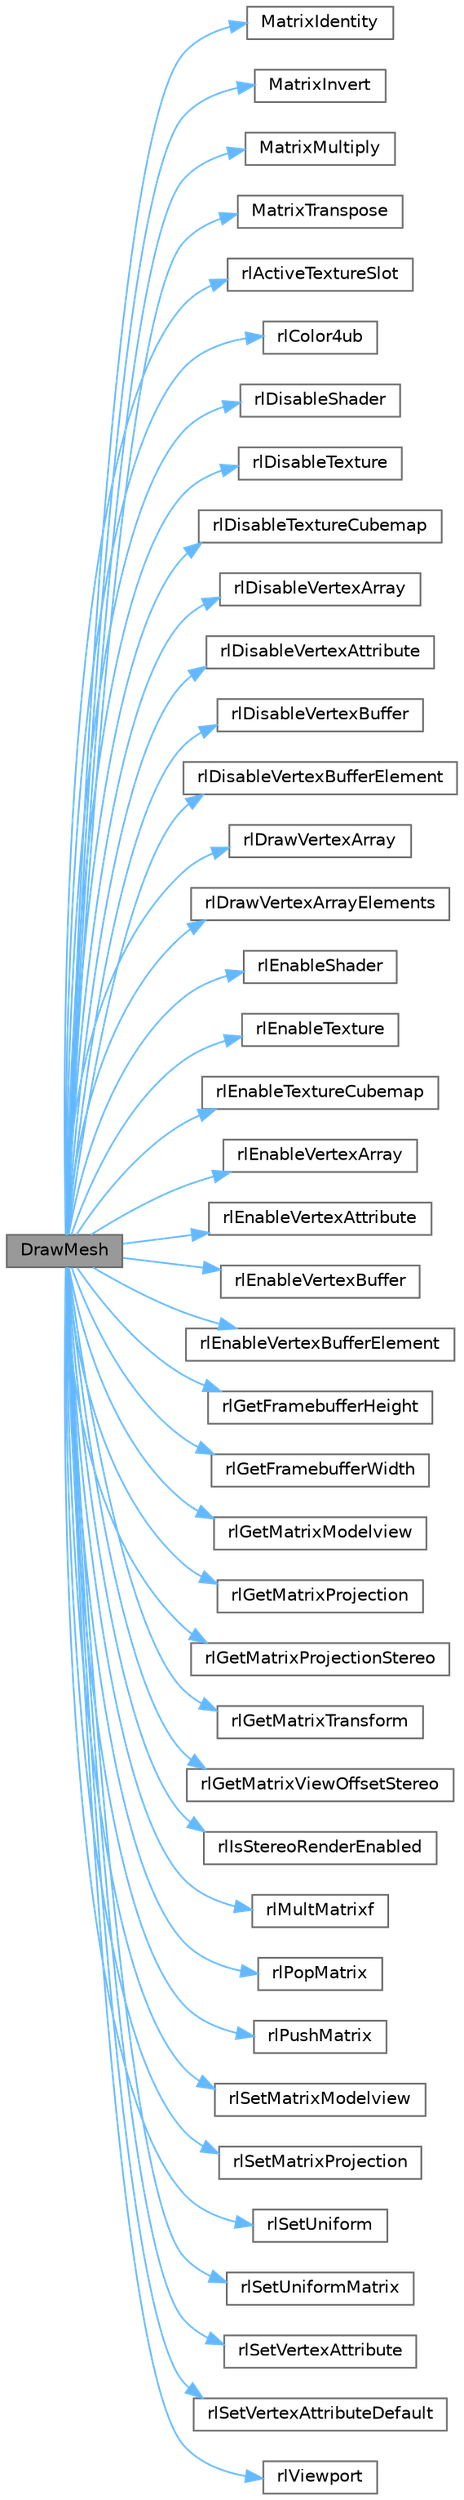 digraph "DrawMesh"
{
 // LATEX_PDF_SIZE
  bgcolor="transparent";
  edge [fontname=Helvetica,fontsize=10,labelfontname=Helvetica,labelfontsize=10];
  node [fontname=Helvetica,fontsize=10,shape=box,height=0.2,width=0.4];
  rankdir="LR";
  Node1 [id="Node000001",label="DrawMesh",height=0.2,width=0.4,color="gray40", fillcolor="grey60", style="filled", fontcolor="black",tooltip=" "];
  Node1 -> Node2 [id="edge81_Node000001_Node000002",color="steelblue1",style="solid",tooltip=" "];
  Node2 [id="Node000002",label="MatrixIdentity",height=0.2,width=0.4,color="grey40", fillcolor="white", style="filled",URL="$_classes_2lib_2raylib_2src_2raymath_8h.html#a6b00858883c5c765bc1380850df30537",tooltip=" "];
  Node1 -> Node3 [id="edge82_Node000001_Node000003",color="steelblue1",style="solid",tooltip=" "];
  Node3 [id="Node000003",label="MatrixInvert",height=0.2,width=0.4,color="grey40", fillcolor="white", style="filled",URL="$_classes_2lib_2raylib_2src_2raymath_8h.html#a183096baaafa38f55e199d771aa30d25",tooltip=" "];
  Node1 -> Node4 [id="edge83_Node000001_Node000004",color="steelblue1",style="solid",tooltip=" "];
  Node4 [id="Node000004",label="MatrixMultiply",height=0.2,width=0.4,color="grey40", fillcolor="white", style="filled",URL="$_classes_2lib_2raylib_2src_2raymath_8h.html#a60f94abbb7266c03e4f55c6726f62073",tooltip=" "];
  Node1 -> Node5 [id="edge84_Node000001_Node000005",color="steelblue1",style="solid",tooltip=" "];
  Node5 [id="Node000005",label="MatrixTranspose",height=0.2,width=0.4,color="grey40", fillcolor="white", style="filled",URL="$_classes_2lib_2raylib_2src_2raymath_8h.html#a50fae0602fde27873978beb8e6c28721",tooltip=" "];
  Node1 -> Node6 [id="edge85_Node000001_Node000006",color="steelblue1",style="solid",tooltip=" "];
  Node6 [id="Node000006",label="rlActiveTextureSlot",height=0.2,width=0.4,color="grey40", fillcolor="white", style="filled",URL="$_classes_2lib_2rlgl_8h.html#a95339a3e242e716539ac84b057addfcb",tooltip=" "];
  Node1 -> Node7 [id="edge86_Node000001_Node000007",color="steelblue1",style="solid",tooltip=" "];
  Node7 [id="Node000007",label="rlColor4ub",height=0.2,width=0.4,color="grey40", fillcolor="white", style="filled",URL="$_classes_2lib_2raylib_2src_2rlgl_8h.html#acde23fe95db450a4e52a1032ce800a39",tooltip=" "];
  Node1 -> Node8 [id="edge87_Node000001_Node000008",color="steelblue1",style="solid",tooltip=" "];
  Node8 [id="Node000008",label="rlDisableShader",height=0.2,width=0.4,color="grey40", fillcolor="white", style="filled",URL="$_classes_2lib_2rlgl_8h.html#ac230087c3e8b0eb04218c7364c4e64e1",tooltip=" "];
  Node1 -> Node9 [id="edge88_Node000001_Node000009",color="steelblue1",style="solid",tooltip=" "];
  Node9 [id="Node000009",label="rlDisableTexture",height=0.2,width=0.4,color="grey40", fillcolor="white", style="filled",URL="$_classes_2lib_2raylib_2src_2rlgl_8h.html#a532bbface0899d06f6d74eff34052648",tooltip=" "];
  Node1 -> Node10 [id="edge89_Node000001_Node000010",color="steelblue1",style="solid",tooltip=" "];
  Node10 [id="Node000010",label="rlDisableTextureCubemap",height=0.2,width=0.4,color="grey40", fillcolor="white", style="filled",URL="$_classes_2lib_2rlgl_8h.html#a115781c6bb6c2f47c8d3a30645ad4a01",tooltip=" "];
  Node1 -> Node11 [id="edge90_Node000001_Node000011",color="steelblue1",style="solid",tooltip=" "];
  Node11 [id="Node000011",label="rlDisableVertexArray",height=0.2,width=0.4,color="grey40", fillcolor="white", style="filled",URL="$_classes_2lib_2rlgl_8h.html#a59da4a10039bd0ea5387568e3ebac3ab",tooltip=" "];
  Node1 -> Node12 [id="edge91_Node000001_Node000012",color="steelblue1",style="solid",tooltip=" "];
  Node12 [id="Node000012",label="rlDisableVertexAttribute",height=0.2,width=0.4,color="grey40", fillcolor="white", style="filled",URL="$_classes_2lib_2rlgl_8h.html#a5a6c7335b340a1030c7031c915a7afca",tooltip=" "];
  Node1 -> Node13 [id="edge92_Node000001_Node000013",color="steelblue1",style="solid",tooltip=" "];
  Node13 [id="Node000013",label="rlDisableVertexBuffer",height=0.2,width=0.4,color="grey40", fillcolor="white", style="filled",URL="$_classes_2lib_2rlgl_8h.html#a1266017059372fe35885259e5eef0eb8",tooltip=" "];
  Node1 -> Node14 [id="edge93_Node000001_Node000014",color="steelblue1",style="solid",tooltip=" "];
  Node14 [id="Node000014",label="rlDisableVertexBufferElement",height=0.2,width=0.4,color="grey40", fillcolor="white", style="filled",URL="$_classes_2lib_2rlgl_8h.html#a9cce4c28c51875cc46a485fdb36ac489",tooltip=" "];
  Node1 -> Node15 [id="edge94_Node000001_Node000015",color="steelblue1",style="solid",tooltip=" "];
  Node15 [id="Node000015",label="rlDrawVertexArray",height=0.2,width=0.4,color="grey40", fillcolor="white", style="filled",URL="$_classes_2lib_2rlgl_8h.html#a2400a626e9684ea08fdae8a4e56b9474",tooltip=" "];
  Node1 -> Node16 [id="edge95_Node000001_Node000016",color="steelblue1",style="solid",tooltip=" "];
  Node16 [id="Node000016",label="rlDrawVertexArrayElements",height=0.2,width=0.4,color="grey40", fillcolor="white", style="filled",URL="$_classes_2lib_2rlgl_8h.html#acdf02807e5eac3976f14f7c0bd8e2359",tooltip=" "];
  Node1 -> Node17 [id="edge96_Node000001_Node000017",color="steelblue1",style="solid",tooltip=" "];
  Node17 [id="Node000017",label="rlEnableShader",height=0.2,width=0.4,color="grey40", fillcolor="white", style="filled",URL="$_classes_2lib_2rlgl_8h.html#a97b0527a8b1e7effb4d01fcc4de27a5c",tooltip=" "];
  Node1 -> Node18 [id="edge97_Node000001_Node000018",color="steelblue1",style="solid",tooltip=" "];
  Node18 [id="Node000018",label="rlEnableTexture",height=0.2,width=0.4,color="grey40", fillcolor="white", style="filled",URL="$_classes_2lib_2raylib_2src_2rlgl_8h.html#a2bc666e0e22b25b1844f6018cbc5f962",tooltip=" "];
  Node1 -> Node19 [id="edge98_Node000001_Node000019",color="steelblue1",style="solid",tooltip=" "];
  Node19 [id="Node000019",label="rlEnableTextureCubemap",height=0.2,width=0.4,color="grey40", fillcolor="white", style="filled",URL="$_classes_2lib_2rlgl_8h.html#a33a9bef1719f8b567e76ca837ddeee69",tooltip=" "];
  Node1 -> Node20 [id="edge99_Node000001_Node000020",color="steelblue1",style="solid",tooltip=" "];
  Node20 [id="Node000020",label="rlEnableVertexArray",height=0.2,width=0.4,color="grey40", fillcolor="white", style="filled",URL="$_classes_2lib_2rlgl_8h.html#a73052fc8fc87bcc9121e4ace939a8b94",tooltip=" "];
  Node1 -> Node21 [id="edge100_Node000001_Node000021",color="steelblue1",style="solid",tooltip=" "];
  Node21 [id="Node000021",label="rlEnableVertexAttribute",height=0.2,width=0.4,color="grey40", fillcolor="white", style="filled",URL="$_classes_2lib_2rlgl_8h.html#ab34d99f01efe8bf8c7001dce2028efe6",tooltip=" "];
  Node1 -> Node22 [id="edge101_Node000001_Node000022",color="steelblue1",style="solid",tooltip=" "];
  Node22 [id="Node000022",label="rlEnableVertexBuffer",height=0.2,width=0.4,color="grey40", fillcolor="white", style="filled",URL="$_classes_2lib_2rlgl_8h.html#abccff23de74d3f8d0953407b0dffafd8",tooltip=" "];
  Node1 -> Node23 [id="edge102_Node000001_Node000023",color="steelblue1",style="solid",tooltip=" "];
  Node23 [id="Node000023",label="rlEnableVertexBufferElement",height=0.2,width=0.4,color="grey40", fillcolor="white", style="filled",URL="$_classes_2lib_2rlgl_8h.html#acd363ff91ea6b0776b304284dd223b4a",tooltip=" "];
  Node1 -> Node24 [id="edge103_Node000001_Node000024",color="steelblue1",style="solid",tooltip=" "];
  Node24 [id="Node000024",label="rlGetFramebufferHeight",height=0.2,width=0.4,color="grey40", fillcolor="white", style="filled",URL="$_classes_2lib_2rlgl_8h.html#a1b602e37872f572df9c00e41e84155a7",tooltip=" "];
  Node1 -> Node25 [id="edge104_Node000001_Node000025",color="steelblue1",style="solid",tooltip=" "];
  Node25 [id="Node000025",label="rlGetFramebufferWidth",height=0.2,width=0.4,color="grey40", fillcolor="white", style="filled",URL="$_classes_2lib_2rlgl_8h.html#a9a77ade5c3d0842c30c17b77ae48661c",tooltip=" "];
  Node1 -> Node26 [id="edge105_Node000001_Node000026",color="steelblue1",style="solid",tooltip=" "];
  Node26 [id="Node000026",label="rlGetMatrixModelview",height=0.2,width=0.4,color="grey40", fillcolor="white", style="filled",URL="$_classes_2lib_2rlgl_8h.html#a3686d3fd8265a555240e94060b835a21",tooltip=" "];
  Node1 -> Node27 [id="edge106_Node000001_Node000027",color="steelblue1",style="solid",tooltip=" "];
  Node27 [id="Node000027",label="rlGetMatrixProjection",height=0.2,width=0.4,color="grey40", fillcolor="white", style="filled",URL="$_classes_2lib_2rlgl_8h.html#a0e6cc7feec22894657a9307680e4ba14",tooltip=" "];
  Node1 -> Node28 [id="edge107_Node000001_Node000028",color="steelblue1",style="solid",tooltip=" "];
  Node28 [id="Node000028",label="rlGetMatrixProjectionStereo",height=0.2,width=0.4,color="grey40", fillcolor="white", style="filled",URL="$_classes_2lib_2rlgl_8h.html#aee5df23aea513b5f1f0e3f08af2434e5",tooltip=" "];
  Node1 -> Node29 [id="edge108_Node000001_Node000029",color="steelblue1",style="solid",tooltip=" "];
  Node29 [id="Node000029",label="rlGetMatrixTransform",height=0.2,width=0.4,color="grey40", fillcolor="white", style="filled",URL="$_classes_2lib_2rlgl_8h.html#a7c68d492472d43e0f21aba1921017da2",tooltip=" "];
  Node1 -> Node30 [id="edge109_Node000001_Node000030",color="steelblue1",style="solid",tooltip=" "];
  Node30 [id="Node000030",label="rlGetMatrixViewOffsetStereo",height=0.2,width=0.4,color="grey40", fillcolor="white", style="filled",URL="$_classes_2lib_2rlgl_8h.html#a74a15ff0bf3527ce0c1e1732c2a539b8",tooltip=" "];
  Node1 -> Node31 [id="edge110_Node000001_Node000031",color="steelblue1",style="solid",tooltip=" "];
  Node31 [id="Node000031",label="rlIsStereoRenderEnabled",height=0.2,width=0.4,color="grey40", fillcolor="white", style="filled",URL="$_classes_2lib_2rlgl_8h.html#a24d706c0ad74f6b7070416fdda5b0c8a",tooltip=" "];
  Node1 -> Node32 [id="edge111_Node000001_Node000032",color="steelblue1",style="solid",tooltip=" "];
  Node32 [id="Node000032",label="rlMultMatrixf",height=0.2,width=0.4,color="grey40", fillcolor="white", style="filled",URL="$_classes_2lib_2raylib_2src_2rlgl_8h.html#a9ad2eb8e6ae2c1f1eab5b11e1808df13",tooltip=" "];
  Node1 -> Node33 [id="edge112_Node000001_Node000033",color="steelblue1",style="solid",tooltip=" "];
  Node33 [id="Node000033",label="rlPopMatrix",height=0.2,width=0.4,color="grey40", fillcolor="white", style="filled",URL="$_classes_2lib_2raylib_2src_2rlgl_8h.html#ac957925e053ada7dc541bd4bedfecb9f",tooltip=" "];
  Node1 -> Node34 [id="edge113_Node000001_Node000034",color="steelblue1",style="solid",tooltip=" "];
  Node34 [id="Node000034",label="rlPushMatrix",height=0.2,width=0.4,color="grey40", fillcolor="white", style="filled",URL="$_classes_2lib_2raylib_2src_2rlgl_8h.html#a5f926caa45b57b3de67aa0afc2d2bb0e",tooltip=" "];
  Node1 -> Node35 [id="edge114_Node000001_Node000035",color="steelblue1",style="solid",tooltip=" "];
  Node35 [id="Node000035",label="rlSetMatrixModelview",height=0.2,width=0.4,color="grey40", fillcolor="white", style="filled",URL="$_classes_2lib_2rlgl_8h.html#a6a89ca464a60465ec0233e4f5c863c5b",tooltip=" "];
  Node1 -> Node36 [id="edge115_Node000001_Node000036",color="steelblue1",style="solid",tooltip=" "];
  Node36 [id="Node000036",label="rlSetMatrixProjection",height=0.2,width=0.4,color="grey40", fillcolor="white", style="filled",URL="$_classes_2lib_2rlgl_8h.html#ac5cd52a7bec99188f236fbdda26bdc64",tooltip=" "];
  Node1 -> Node37 [id="edge116_Node000001_Node000037",color="steelblue1",style="solid",tooltip=" "];
  Node37 [id="Node000037",label="rlSetUniform",height=0.2,width=0.4,color="grey40", fillcolor="white", style="filled",URL="$_classes_2lib_2rlgl_8h.html#a16a8847a8c7a192d4f4938f91e33eced",tooltip=" "];
  Node1 -> Node38 [id="edge117_Node000001_Node000038",color="steelblue1",style="solid",tooltip=" "];
  Node38 [id="Node000038",label="rlSetUniformMatrix",height=0.2,width=0.4,color="grey40", fillcolor="white", style="filled",URL="$_classes_2lib_2rlgl_8h.html#a5b6c74c1ea817477c2e3ffb28dcd5235",tooltip=" "];
  Node1 -> Node39 [id="edge118_Node000001_Node000039",color="steelblue1",style="solid",tooltip=" "];
  Node39 [id="Node000039",label="rlSetVertexAttribute",height=0.2,width=0.4,color="grey40", fillcolor="white", style="filled",URL="$_classes_2lib_2rlgl_8h.html#a5ef07a4e59222be79c6ff4d514a64e23",tooltip=" "];
  Node1 -> Node40 [id="edge119_Node000001_Node000040",color="steelblue1",style="solid",tooltip=" "];
  Node40 [id="Node000040",label="rlSetVertexAttributeDefault",height=0.2,width=0.4,color="grey40", fillcolor="white", style="filled",URL="$_classes_2lib_2rlgl_8h.html#ab540f097d1d6f44d724e03df102770d1",tooltip=" "];
  Node1 -> Node41 [id="edge120_Node000001_Node000041",color="steelblue1",style="solid",tooltip=" "];
  Node41 [id="Node000041",label="rlViewport",height=0.2,width=0.4,color="grey40", fillcolor="white", style="filled",URL="$_classes_2lib_2raylib_2src_2rlgl_8h.html#a6bc7f957862cf51f1e414002bb2f2daa",tooltip=" "];
}
